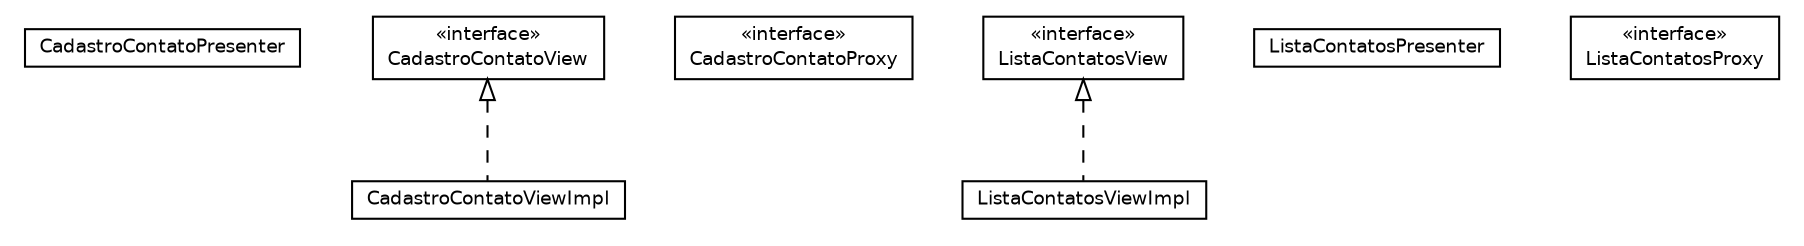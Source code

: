 #!/usr/local/bin/dot
#
# Class diagram 
# Generated by UmlGraph version 4.6 (http://www.spinellis.gr/sw/umlgraph)
#

digraph G {
	edge [fontname="Helvetica",fontsize=10,labelfontname="Helvetica",labelfontsize=10];
	node [fontname="Helvetica",fontsize=10,shape=plaintext];
	// br.net.meditec.client.telas.contato.CadastroContatoPresenter
	c407 [label=<<table border="0" cellborder="1" cellspacing="0" cellpadding="2" port="p" href="./CadastroContatoPresenter.html">
		<tr><td><table border="0" cellspacing="0" cellpadding="1">
			<tr><td> CadastroContatoPresenter </td></tr>
		</table></td></tr>
		</table>>, fontname="Helvetica", fontcolor="black", fontsize=9.0];
	// br.net.meditec.client.telas.contato.CadastroContatoPresenter.CadastroContatoView
	c408 [label=<<table border="0" cellborder="1" cellspacing="0" cellpadding="2" port="p" href="./CadastroContatoPresenter.CadastroContatoView.html">
		<tr><td><table border="0" cellspacing="0" cellpadding="1">
			<tr><td> &laquo;interface&raquo; </td></tr>
			<tr><td> CadastroContatoView </td></tr>
		</table></td></tr>
		</table>>, fontname="Helvetica", fontcolor="black", fontsize=9.0];
	// br.net.meditec.client.telas.contato.CadastroContatoPresenter.CadastroContatoProxy
	c409 [label=<<table border="0" cellborder="1" cellspacing="0" cellpadding="2" port="p" href="./CadastroContatoPresenter.CadastroContatoProxy.html">
		<tr><td><table border="0" cellspacing="0" cellpadding="1">
			<tr><td> &laquo;interface&raquo; </td></tr>
			<tr><td> CadastroContatoProxy </td></tr>
		</table></td></tr>
		</table>>, fontname="Helvetica", fontcolor="black", fontsize=9.0];
	// br.net.meditec.client.telas.contato.ListaContatosViewImpl
	c410 [label=<<table border="0" cellborder="1" cellspacing="0" cellpadding="2" port="p" href="./ListaContatosViewImpl.html">
		<tr><td><table border="0" cellspacing="0" cellpadding="1">
			<tr><td> ListaContatosViewImpl </td></tr>
		</table></td></tr>
		</table>>, fontname="Helvetica", fontcolor="black", fontsize=9.0];
	// br.net.meditec.client.telas.contato.CadastroContatoViewImpl
	c411 [label=<<table border="0" cellborder="1" cellspacing="0" cellpadding="2" port="p" href="./CadastroContatoViewImpl.html">
		<tr><td><table border="0" cellspacing="0" cellpadding="1">
			<tr><td> CadastroContatoViewImpl </td></tr>
		</table></td></tr>
		</table>>, fontname="Helvetica", fontcolor="black", fontsize=9.0];
	// br.net.meditec.client.telas.contato.ListaContatosPresenter
	c412 [label=<<table border="0" cellborder="1" cellspacing="0" cellpadding="2" port="p" href="./ListaContatosPresenter.html">
		<tr><td><table border="0" cellspacing="0" cellpadding="1">
			<tr><td> ListaContatosPresenter </td></tr>
		</table></td></tr>
		</table>>, fontname="Helvetica", fontcolor="black", fontsize=9.0];
	// br.net.meditec.client.telas.contato.ListaContatosPresenter.ListaContatosView
	c413 [label=<<table border="0" cellborder="1" cellspacing="0" cellpadding="2" port="p" href="./ListaContatosPresenter.ListaContatosView.html">
		<tr><td><table border="0" cellspacing="0" cellpadding="1">
			<tr><td> &laquo;interface&raquo; </td></tr>
			<tr><td> ListaContatosView </td></tr>
		</table></td></tr>
		</table>>, fontname="Helvetica", fontcolor="black", fontsize=9.0];
	// br.net.meditec.client.telas.contato.ListaContatosPresenter.ListaContatosProxy
	c414 [label=<<table border="0" cellborder="1" cellspacing="0" cellpadding="2" port="p" href="./ListaContatosPresenter.ListaContatosProxy.html">
		<tr><td><table border="0" cellspacing="0" cellpadding="1">
			<tr><td> &laquo;interface&raquo; </td></tr>
			<tr><td> ListaContatosProxy </td></tr>
		</table></td></tr>
		</table>>, fontname="Helvetica", fontcolor="black", fontsize=9.0];
	//br.net.meditec.client.telas.contato.ListaContatosViewImpl implements br.net.meditec.client.telas.contato.ListaContatosPresenter.ListaContatosView
	c413:p -> c410:p [dir=back,arrowtail=empty,style=dashed];
	//br.net.meditec.client.telas.contato.CadastroContatoViewImpl implements br.net.meditec.client.telas.contato.CadastroContatoPresenter.CadastroContatoView
	c408:p -> c411:p [dir=back,arrowtail=empty,style=dashed];
}

